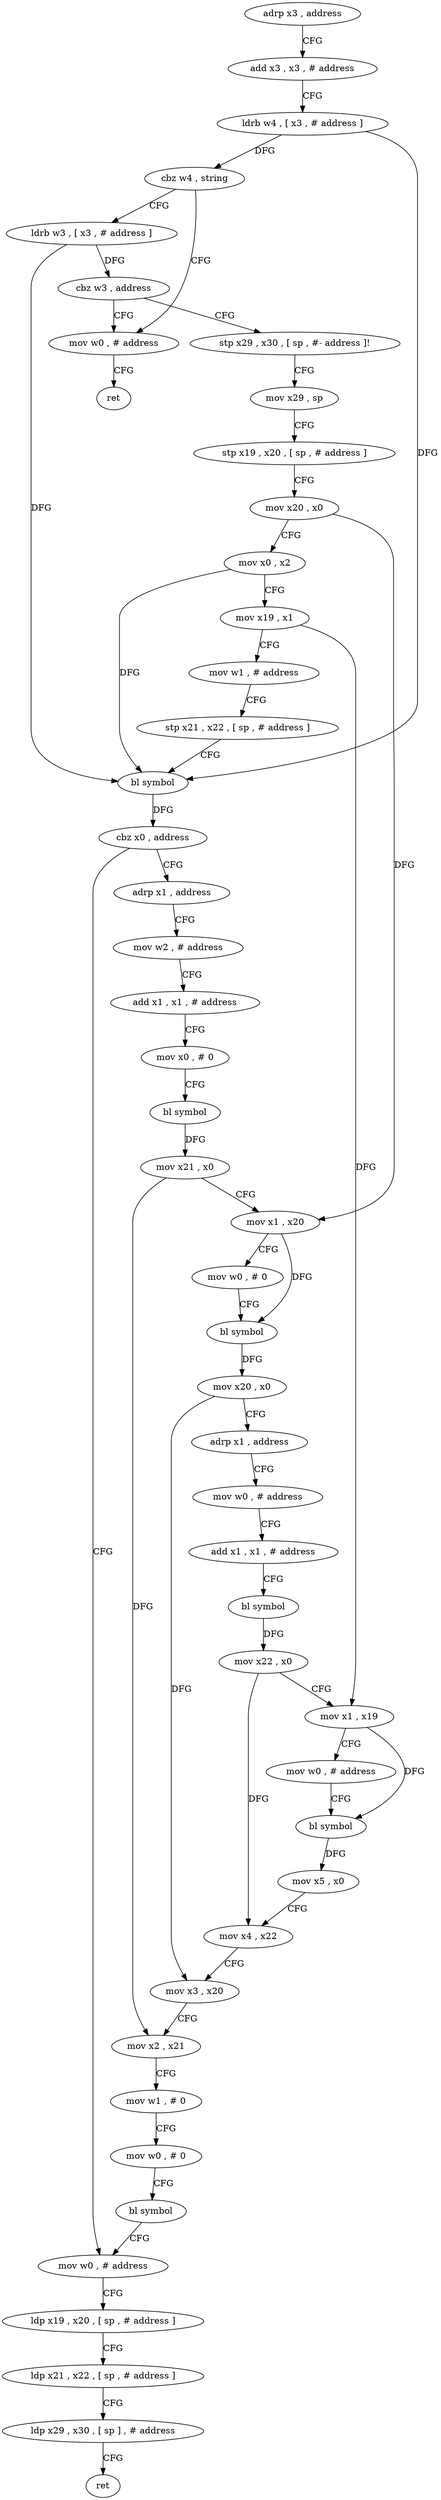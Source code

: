 digraph "func" {
"4256488" [label = "adrp x3 , address" ]
"4256492" [label = "add x3 , x3 , # address" ]
"4256496" [label = "ldrb w4 , [ x3 , # address ]" ]
"4256500" [label = "cbz w4 , string" ]
"4256512" [label = "ldrb w3 , [ x3 , # address ]" ]
"4256504" [label = "mov w0 , # address" ]
"4256516" [label = "cbz w3 , address" ]
"4256520" [label = "stp x29 , x30 , [ sp , #- address ]!" ]
"4256508" [label = "ret" ]
"4256524" [label = "mov x29 , sp" ]
"4256528" [label = "stp x19 , x20 , [ sp , # address ]" ]
"4256532" [label = "mov x20 , x0" ]
"4256536" [label = "mov x0 , x2" ]
"4256540" [label = "mov x19 , x1" ]
"4256544" [label = "mov w1 , # address" ]
"4256548" [label = "stp x21 , x22 , [ sp , # address ]" ]
"4256552" [label = "bl symbol" ]
"4256556" [label = "cbz x0 , address" ]
"4256660" [label = "mov w0 , # address" ]
"4256560" [label = "adrp x1 , address" ]
"4256664" [label = "ldp x19 , x20 , [ sp , # address ]" ]
"4256668" [label = "ldp x21 , x22 , [ sp , # address ]" ]
"4256672" [label = "ldp x29 , x30 , [ sp ] , # address" ]
"4256676" [label = "ret" ]
"4256564" [label = "mov w2 , # address" ]
"4256568" [label = "add x1 , x1 , # address" ]
"4256572" [label = "mov x0 , # 0" ]
"4256576" [label = "bl symbol" ]
"4256580" [label = "mov x21 , x0" ]
"4256584" [label = "mov x1 , x20" ]
"4256588" [label = "mov w0 , # 0" ]
"4256592" [label = "bl symbol" ]
"4256596" [label = "mov x20 , x0" ]
"4256600" [label = "adrp x1 , address" ]
"4256604" [label = "mov w0 , # address" ]
"4256608" [label = "add x1 , x1 , # address" ]
"4256612" [label = "bl symbol" ]
"4256616" [label = "mov x22 , x0" ]
"4256620" [label = "mov x1 , x19" ]
"4256624" [label = "mov w0 , # address" ]
"4256628" [label = "bl symbol" ]
"4256632" [label = "mov x5 , x0" ]
"4256636" [label = "mov x4 , x22" ]
"4256640" [label = "mov x3 , x20" ]
"4256644" [label = "mov x2 , x21" ]
"4256648" [label = "mov w1 , # 0" ]
"4256652" [label = "mov w0 , # 0" ]
"4256656" [label = "bl symbol" ]
"4256488" -> "4256492" [ label = "CFG" ]
"4256492" -> "4256496" [ label = "CFG" ]
"4256496" -> "4256500" [ label = "DFG" ]
"4256496" -> "4256552" [ label = "DFG" ]
"4256500" -> "4256512" [ label = "CFG" ]
"4256500" -> "4256504" [ label = "CFG" ]
"4256512" -> "4256516" [ label = "DFG" ]
"4256512" -> "4256552" [ label = "DFG" ]
"4256504" -> "4256508" [ label = "CFG" ]
"4256516" -> "4256504" [ label = "CFG" ]
"4256516" -> "4256520" [ label = "CFG" ]
"4256520" -> "4256524" [ label = "CFG" ]
"4256524" -> "4256528" [ label = "CFG" ]
"4256528" -> "4256532" [ label = "CFG" ]
"4256532" -> "4256536" [ label = "CFG" ]
"4256532" -> "4256584" [ label = "DFG" ]
"4256536" -> "4256540" [ label = "CFG" ]
"4256536" -> "4256552" [ label = "DFG" ]
"4256540" -> "4256544" [ label = "CFG" ]
"4256540" -> "4256620" [ label = "DFG" ]
"4256544" -> "4256548" [ label = "CFG" ]
"4256548" -> "4256552" [ label = "CFG" ]
"4256552" -> "4256556" [ label = "DFG" ]
"4256556" -> "4256660" [ label = "CFG" ]
"4256556" -> "4256560" [ label = "CFG" ]
"4256660" -> "4256664" [ label = "CFG" ]
"4256560" -> "4256564" [ label = "CFG" ]
"4256664" -> "4256668" [ label = "CFG" ]
"4256668" -> "4256672" [ label = "CFG" ]
"4256672" -> "4256676" [ label = "CFG" ]
"4256564" -> "4256568" [ label = "CFG" ]
"4256568" -> "4256572" [ label = "CFG" ]
"4256572" -> "4256576" [ label = "CFG" ]
"4256576" -> "4256580" [ label = "DFG" ]
"4256580" -> "4256584" [ label = "CFG" ]
"4256580" -> "4256644" [ label = "DFG" ]
"4256584" -> "4256588" [ label = "CFG" ]
"4256584" -> "4256592" [ label = "DFG" ]
"4256588" -> "4256592" [ label = "CFG" ]
"4256592" -> "4256596" [ label = "DFG" ]
"4256596" -> "4256600" [ label = "CFG" ]
"4256596" -> "4256640" [ label = "DFG" ]
"4256600" -> "4256604" [ label = "CFG" ]
"4256604" -> "4256608" [ label = "CFG" ]
"4256608" -> "4256612" [ label = "CFG" ]
"4256612" -> "4256616" [ label = "DFG" ]
"4256616" -> "4256620" [ label = "CFG" ]
"4256616" -> "4256636" [ label = "DFG" ]
"4256620" -> "4256624" [ label = "CFG" ]
"4256620" -> "4256628" [ label = "DFG" ]
"4256624" -> "4256628" [ label = "CFG" ]
"4256628" -> "4256632" [ label = "DFG" ]
"4256632" -> "4256636" [ label = "CFG" ]
"4256636" -> "4256640" [ label = "CFG" ]
"4256640" -> "4256644" [ label = "CFG" ]
"4256644" -> "4256648" [ label = "CFG" ]
"4256648" -> "4256652" [ label = "CFG" ]
"4256652" -> "4256656" [ label = "CFG" ]
"4256656" -> "4256660" [ label = "CFG" ]
}
